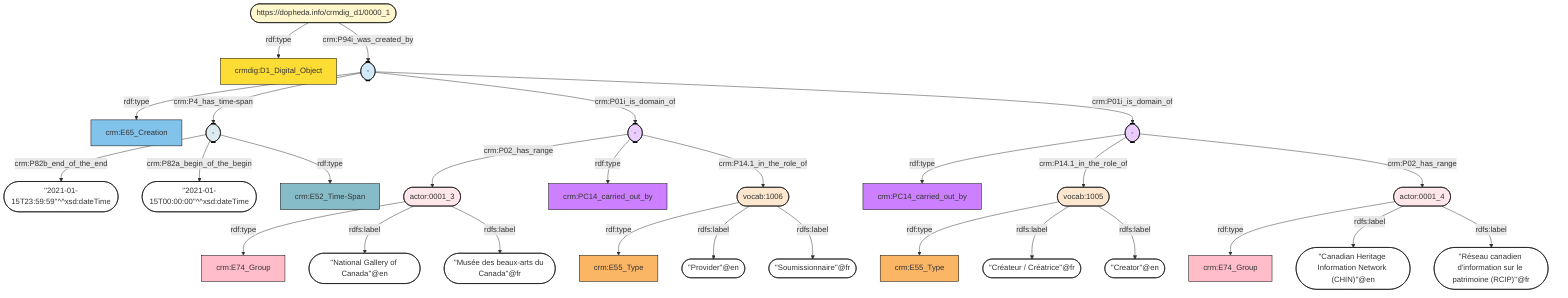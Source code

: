 flowchart TD
classDef Literal fill:#ffffff,stroke:#000000,color:;
classDef Literal_URI fill:#ffffff,stroke:#000000,color:;
classDef crm_E1_CRM_Entity fill:#ffffff,stroke:#000000,color:;
classDef crm_E1_CRM_Entity_URI fill:#ffffff,stroke:#000000,color:;
classDef crm_E2_Temporal_Entity fill:#82c3ec,stroke:#000000,color:;
classDef crm_E2_Temporal_Entity_URI fill:#d2e9f9,stroke:#000000,color:;
classDef crm_E55_Type fill:#fab565,stroke:#000000,color:;
classDef crm_E55_Type_URI fill:#fde7ce,stroke:#000000,color:;
classDef crm_E52_Time-Span fill:#86bcc8,stroke:#000000,color:;
classDef crm_E52_Time-Span_URI fill:#dcebef,stroke:#000000,color:;
classDef crm_E41_Appellation fill:#fef3ba,stroke:#000000,color:;
classDef crm_E41_Appellation_URI fill:#fffae6,stroke:#000000,color:;
classDef crm_E53_Place fill:#94cc7d,stroke:#000000,color:;
classDef crm_E53_Place_URI fill:#e1f1da,stroke:#000000,color:;
classDef crm_E77_Persistent_Item fill:#ffffff,stroke:#000000,color:;
classDef crm_E77_Persistent_Item_URI fill:#ffffff,stroke:#000000,color:;
classDef crm_E28_Conceptual_Object fill:#fddc34,stroke:#000000,color:;
classDef crm_E28_Conceptual_Object_URI fill:#fef6cd,stroke:#000000,color:;
classDef crm_E18_Physical_Thing fill:#e1ba9c,stroke:#000000,color:;
classDef crm_E18_Physical_Thing_URI fill:#f3e5d8,stroke:#000000,color:;
classDef crm_E39_Actor fill:#ffbdca,stroke:#000000,color:;
classDef crm_E39_Actor_URI fill:#ffe6eb,stroke:#000000,color:;
classDef crm_PC0_Typed_CRM_Property fill:#cc80ff,stroke:#000000,color:;
classDef crm_PC0_Typed_CRM_Property_URI fill:#ebccff,stroke:#000000,color:;
classDef Multi fill:#cccccc,stroke:#000000,color:;
classDef Multi_URI fill:#cccccc,stroke:#000000,color:;
0(["-"]):::crm_PC0_Typed_CRM_Property_URI -->|rdf:type| 1["crm:PC14_carried_out_by"]:::crm_PC0_Typed_CRM_Property
2(["-"]):::crm_E2_Temporal_Entity_URI -->|rdf:type| 3["crm:E65_Creation"]:::crm_E2_Temporal_Entity
2(["-"]) -->|crm:P4_has_time-span| 4(["-"])
5(["https://dopheda.info/crmdig_d1/0000_1"]):::crm_E28_Conceptual_Object_URI -->|rdf:type| 6["crmdig:D1_Digital_Object"]:::crm_E28_Conceptual_Object
7(["-"]) -->|crm:P02_has_range| 8(["actor:0001_3"])
4(["-"]) -->|crm:P82b_end_of_the_end| 9(["''2021-01-15T23:59:59''^^xsd:dateTime"]):::Literal
7(["-"]):::crm_PC0_Typed_CRM_Property_URI -->|rdf:type| 10["crm:PC14_carried_out_by"]:::crm_PC0_Typed_CRM_Property
4(["-"]) -->|crm:P82a_begin_of_the_begin| 11(["''2021-01-15T00:00:00''^^xsd:dateTime"]):::Literal
8(["actor:0001_3"]):::crm_E39_Actor_URI -->|rdf:type| 12["crm:E74_Group"]:::crm_E39_Actor
13(["actor:0001_4"]):::crm_E39_Actor_URI -->|rdf:type| 14["crm:E74_Group"]:::crm_E39_Actor
8(["actor:0001_3"]) -->|rdfs:label| 15(["''National Gallery of Canada''@en"]):::Literal
0(["-"]) -->|crm:P14.1_in_the_role_of| 16(["vocab:1005"])
13(["actor:0001_4"]) -->|rdfs:label| 17(["''Canadian Heritage Information Network (CHIN)''@en"]):::Literal
2(["-"]) -->|crm:P01i_is_domain_of| 7(["-"])
16(["vocab:1005"]):::crm_E55_Type_URI -->|rdf:type| 18["crm:E55_Type"]:::crm_E55_Type
2(["-"]) -->|crm:P01i_is_domain_of| 0(["-"])
13(["actor:0001_4"]) -->|rdfs:label| 19(["''Réseau canadien d'information sur le patrimoine (RCIP)''@fr"]):::Literal
5(["https://dopheda.info/crmdig_d1/0000_1"]) -->|crm:P94i_was_created_by| 2(["-"])
20(["vocab:1006"]):::crm_E55_Type_URI -->|rdf:type| 21["crm:E55_Type"]:::crm_E55_Type
8(["actor:0001_3"]) -->|rdfs:label| 22(["''Musée des beaux-arts du Canada''@fr"]):::Literal
7(["-"]) -->|crm:P14.1_in_the_role_of| 20(["vocab:1006"])
20(["vocab:1006"]) -->|rdfs:label| 23(["''Provider''@en"]):::Literal
20(["vocab:1006"]) -->|rdfs:label| 24(["''Soumissionnaire''@fr"]):::Literal
16(["vocab:1005"]) -->|rdfs:label| 25(["''Créateur / Créatrice''@fr"]):::Literal
0(["-"]) -->|crm:P02_has_range| 13(["actor:0001_4"])
4(["-"]):::crm_E52_Time-Span_URI -->|rdf:type| 26["crm:E52_Time-Span"]:::crm_E52_Time-Span
16(["vocab:1005"]) -->|rdfs:label| 27(["''Creator''@en"]):::Literal
